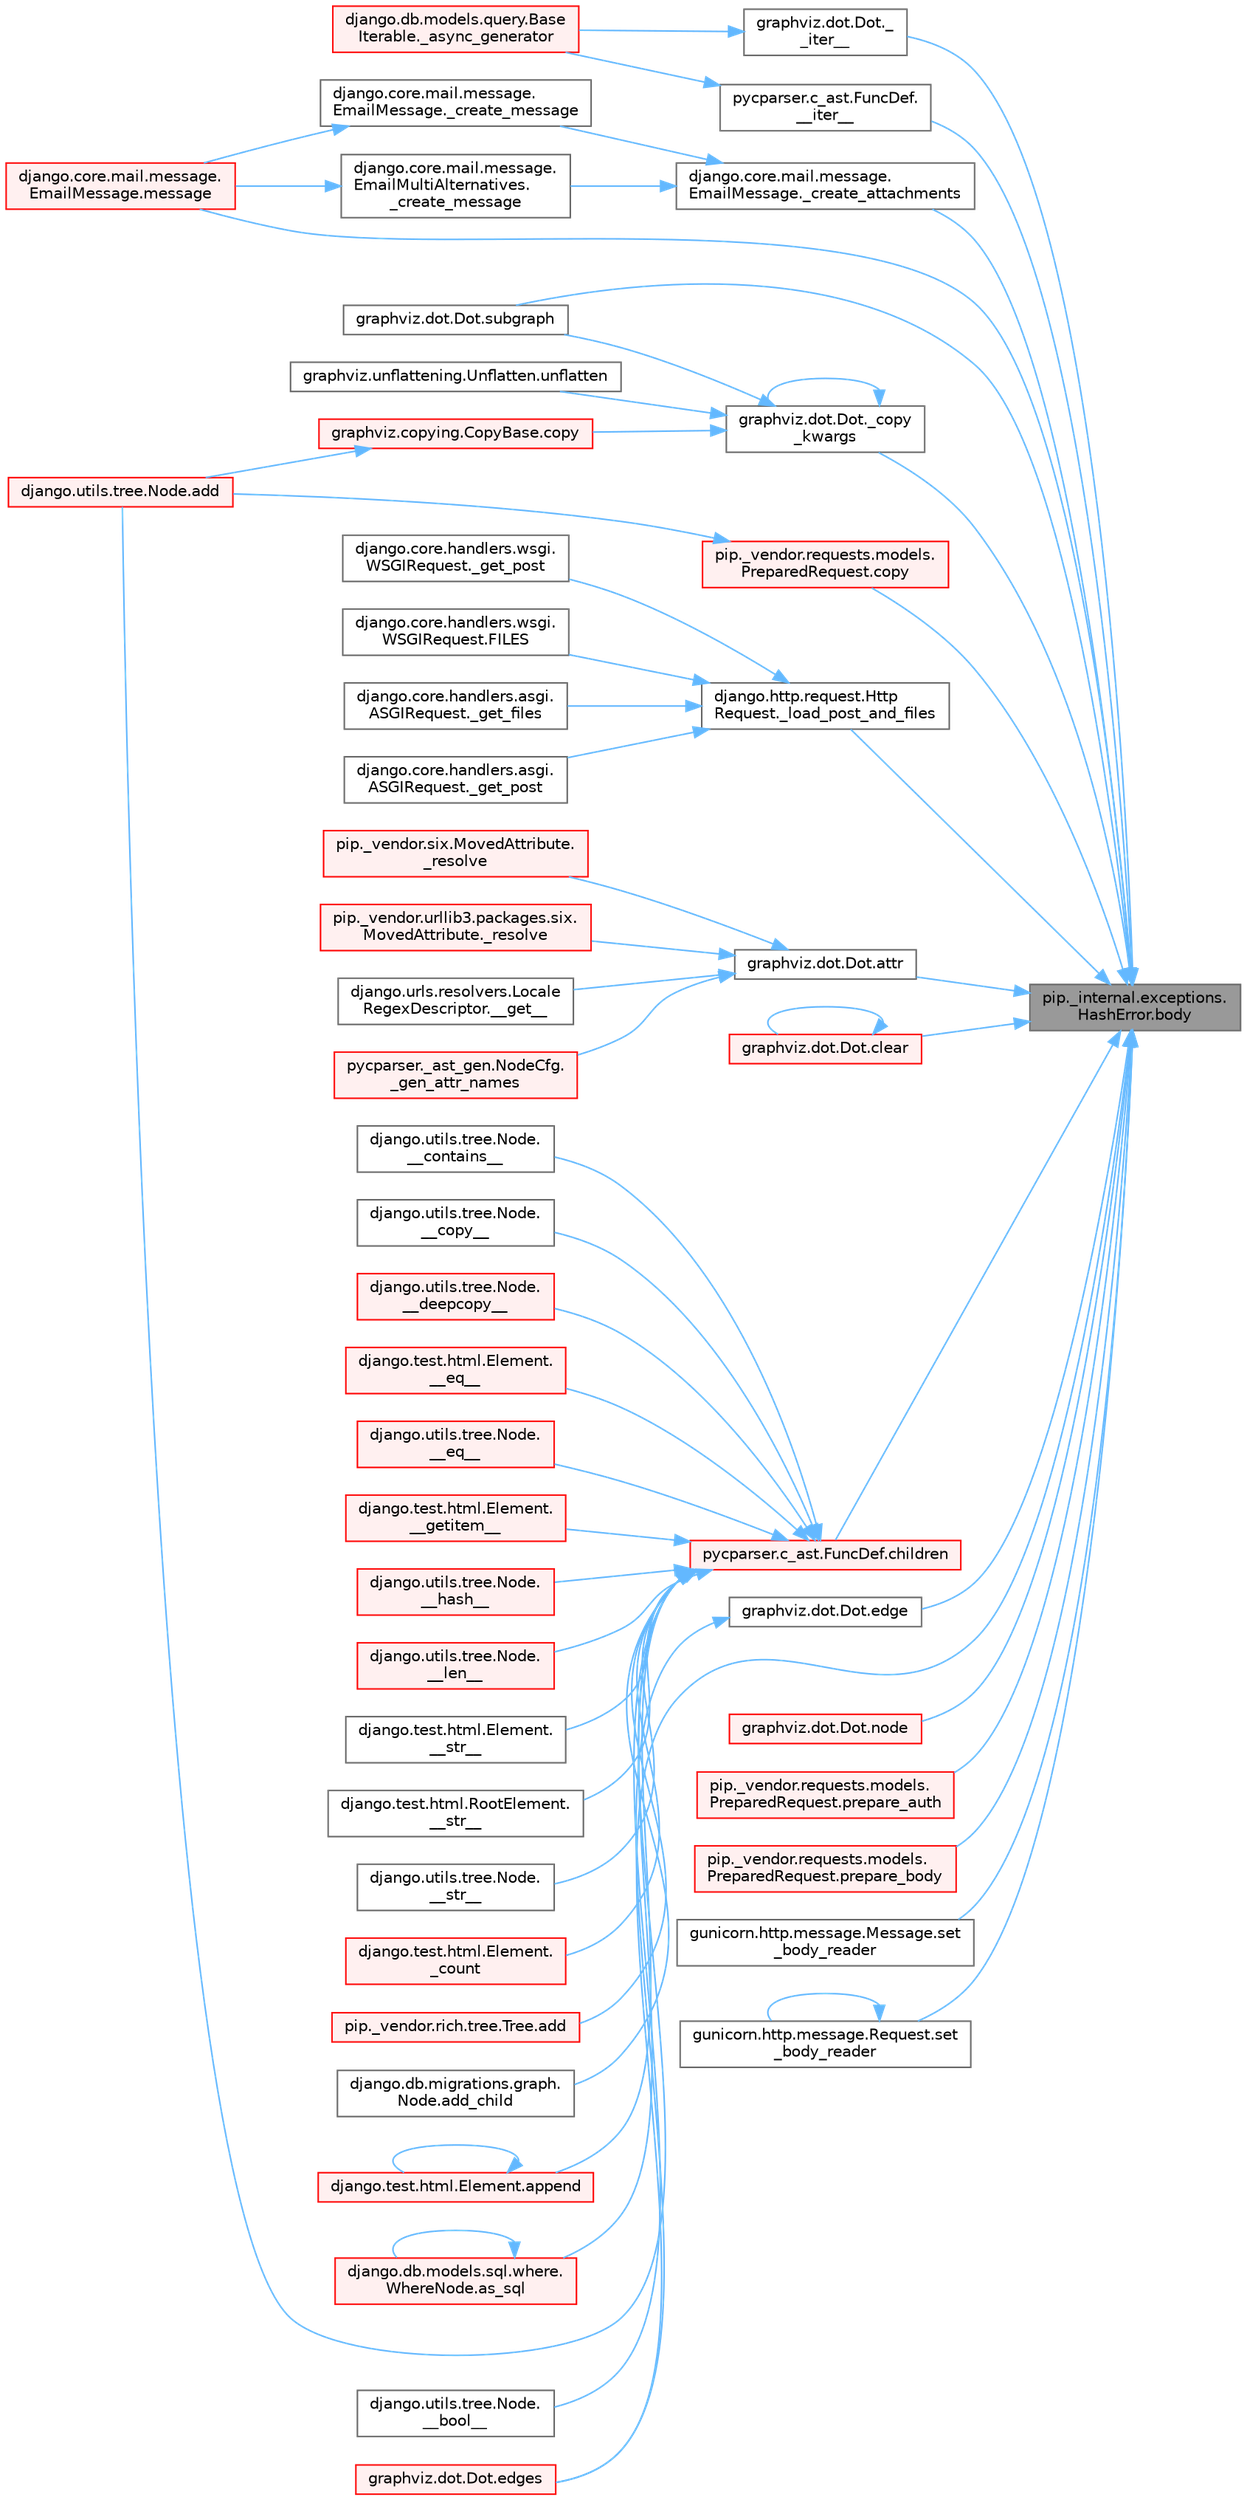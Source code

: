 digraph "pip._internal.exceptions.HashError.body"
{
 // LATEX_PDF_SIZE
  bgcolor="transparent";
  edge [fontname=Helvetica,fontsize=10,labelfontname=Helvetica,labelfontsize=10];
  node [fontname=Helvetica,fontsize=10,shape=box,height=0.2,width=0.4];
  rankdir="RL";
  Node1 [id="Node000001",label="pip._internal.exceptions.\lHashError.body",height=0.2,width=0.4,color="gray40", fillcolor="grey60", style="filled", fontcolor="black",tooltip=" "];
  Node1 -> Node2 [id="edge1_Node000001_Node000002",dir="back",color="steelblue1",style="solid",tooltip=" "];
  Node2 [id="Node000002",label="graphviz.dot.Dot._\l_iter__",height=0.2,width=0.4,color="grey40", fillcolor="white", style="filled",URL="$classgraphviz_1_1dot_1_1_dot.html#ad581ae397ceb7e0bef9698433ce3a2a4",tooltip=" "];
  Node2 -> Node3 [id="edge2_Node000002_Node000003",dir="back",color="steelblue1",style="solid",tooltip=" "];
  Node3 [id="Node000003",label="django.db.models.query.Base\lIterable._async_generator",height=0.2,width=0.4,color="red", fillcolor="#FFF0F0", style="filled",URL="$classdjango_1_1db_1_1models_1_1query_1_1_base_iterable.html#a3ecc2267976bc6628d1fe84d78355144",tooltip=" "];
  Node1 -> Node5 [id="edge3_Node000001_Node000005",dir="back",color="steelblue1",style="solid",tooltip=" "];
  Node5 [id="Node000005",label="pycparser.c_ast.FuncDef.\l__iter__",height=0.2,width=0.4,color="grey40", fillcolor="white", style="filled",URL="$classpycparser_1_1c__ast_1_1_func_def.html#a2061af58cf7fdec25f33b55d7e674d96",tooltip=" "];
  Node5 -> Node3 [id="edge4_Node000005_Node000003",dir="back",color="steelblue1",style="solid",tooltip=" "];
  Node1 -> Node6 [id="edge5_Node000001_Node000006",dir="back",color="steelblue1",style="solid",tooltip=" "];
  Node6 [id="Node000006",label="graphviz.dot.Dot._copy\l_kwargs",height=0.2,width=0.4,color="grey40", fillcolor="white", style="filled",URL="$classgraphviz_1_1dot_1_1_dot.html#a0df662fbb99d266afde0de82227d72e9",tooltip=" "];
  Node6 -> Node6 [id="edge6_Node000006_Node000006",dir="back",color="steelblue1",style="solid",tooltip=" "];
  Node6 -> Node7 [id="edge7_Node000006_Node000007",dir="back",color="steelblue1",style="solid",tooltip=" "];
  Node7 [id="Node000007",label="graphviz.copying.CopyBase.copy",height=0.2,width=0.4,color="red", fillcolor="#FFF0F0", style="filled",URL="$classgraphviz_1_1copying_1_1_copy_base.html#a2f81c0dd9b8d1f25d9aebacfdb5ee284",tooltip=" "];
  Node7 -> Node166 [id="edge8_Node000007_Node000166",dir="back",color="steelblue1",style="solid",tooltip=" "];
  Node166 [id="Node000166",label="django.utils.tree.Node.add",height=0.2,width=0.4,color="red", fillcolor="#FFF0F0", style="filled",URL="$classdjango_1_1utils_1_1tree_1_1_node.html#a2c883d105b5c9cfd32bff72c7469f18c",tooltip=" "];
  Node6 -> Node1565 [id="edge9_Node000006_Node001565",dir="back",color="steelblue1",style="solid",tooltip=" "];
  Node1565 [id="Node001565",label="graphviz.dot.Dot.subgraph",height=0.2,width=0.4,color="grey40", fillcolor="white", style="filled",URL="$classgraphviz_1_1dot_1_1_dot.html#aa9f1022e8fe3d291fb929fbb4af7f831",tooltip=" "];
  Node6 -> Node1566 [id="edge10_Node000006_Node001566",dir="back",color="steelblue1",style="solid",tooltip=" "];
  Node1566 [id="Node001566",label="graphviz.unflattening.Unflatten.unflatten",height=0.2,width=0.4,color="grey40", fillcolor="white", style="filled",URL="$classgraphviz_1_1unflattening_1_1_unflatten.html#a35aae356d671a4b7d284249cdd4ff734",tooltip=" "];
  Node1 -> Node3180 [id="edge11_Node000001_Node003180",dir="back",color="steelblue1",style="solid",tooltip=" "];
  Node3180 [id="Node003180",label="django.core.mail.message.\lEmailMessage._create_attachments",height=0.2,width=0.4,color="grey40", fillcolor="white", style="filled",URL="$classdjango_1_1core_1_1mail_1_1message_1_1_email_message.html#a6d35a6766f3c50c9ccbb975a1f9a7f37",tooltip=" "];
  Node3180 -> Node3181 [id="edge12_Node003180_Node003181",dir="back",color="steelblue1",style="solid",tooltip=" "];
  Node3181 [id="Node003181",label="django.core.mail.message.\lEmailMessage._create_message",height=0.2,width=0.4,color="grey40", fillcolor="white", style="filled",URL="$classdjango_1_1core_1_1mail_1_1message_1_1_email_message.html#a31c0fbc391763bdd9a5275f8a9188383",tooltip=" "];
  Node3181 -> Node3182 [id="edge13_Node003181_Node003182",dir="back",color="steelblue1",style="solid",tooltip=" "];
  Node3182 [id="Node003182",label="django.core.mail.message.\lEmailMessage.message",height=0.2,width=0.4,color="red", fillcolor="#FFF0F0", style="filled",URL="$classdjango_1_1core_1_1mail_1_1message_1_1_email_message.html#abb0f7b60b3f05b0d374e0d91fc1aa42e",tooltip=" "];
  Node3180 -> Node3207 [id="edge14_Node003180_Node003207",dir="back",color="steelblue1",style="solid",tooltip=" "];
  Node3207 [id="Node003207",label="django.core.mail.message.\lEmailMultiAlternatives.\l_create_message",height=0.2,width=0.4,color="grey40", fillcolor="white", style="filled",URL="$classdjango_1_1core_1_1mail_1_1message_1_1_email_multi_alternatives.html#aca1d6cc9e7b907373cbd4e5c9bd635e2",tooltip=" "];
  Node3207 -> Node3182 [id="edge15_Node003207_Node003182",dir="back",color="steelblue1",style="solid",tooltip=" "];
  Node1 -> Node3208 [id="edge16_Node000001_Node003208",dir="back",color="steelblue1",style="solid",tooltip=" "];
  Node3208 [id="Node003208",label="django.http.request.Http\lRequest._load_post_and_files",height=0.2,width=0.4,color="grey40", fillcolor="white", style="filled",URL="$classdjango_1_1http_1_1request_1_1_http_request.html#a04522e2fced67c5d584baa4acb82a98d",tooltip=" "];
  Node3208 -> Node3209 [id="edge17_Node003208_Node003209",dir="back",color="steelblue1",style="solid",tooltip=" "];
  Node3209 [id="Node003209",label="django.core.handlers.asgi.\lASGIRequest._get_files",height=0.2,width=0.4,color="grey40", fillcolor="white", style="filled",URL="$classdjango_1_1core_1_1handlers_1_1asgi_1_1_a_s_g_i_request.html#a12fac286f656c6f170954dd81854b89c",tooltip=" "];
  Node3208 -> Node3210 [id="edge18_Node003208_Node003210",dir="back",color="steelblue1",style="solid",tooltip=" "];
  Node3210 [id="Node003210",label="django.core.handlers.asgi.\lASGIRequest._get_post",height=0.2,width=0.4,color="grey40", fillcolor="white", style="filled",URL="$classdjango_1_1core_1_1handlers_1_1asgi_1_1_a_s_g_i_request.html#a39487ebb0360fa49ef29aca2df0a07d5",tooltip=" "];
  Node3208 -> Node3211 [id="edge19_Node003208_Node003211",dir="back",color="steelblue1",style="solid",tooltip=" "];
  Node3211 [id="Node003211",label="django.core.handlers.wsgi.\lWSGIRequest._get_post",height=0.2,width=0.4,color="grey40", fillcolor="white", style="filled",URL="$classdjango_1_1core_1_1handlers_1_1wsgi_1_1_w_s_g_i_request.html#aac7db190f51166bfeca8b700e214ac16",tooltip=" "];
  Node3208 -> Node3212 [id="edge20_Node003208_Node003212",dir="back",color="steelblue1",style="solid",tooltip=" "];
  Node3212 [id="Node003212",label="django.core.handlers.wsgi.\lWSGIRequest.FILES",height=0.2,width=0.4,color="grey40", fillcolor="white", style="filled",URL="$classdjango_1_1core_1_1handlers_1_1wsgi_1_1_w_s_g_i_request.html#a940ee74f7404e33b0297d070b0b3d391",tooltip=" "];
  Node1 -> Node3213 [id="edge21_Node000001_Node003213",dir="back",color="steelblue1",style="solid",tooltip=" "];
  Node3213 [id="Node003213",label="graphviz.dot.Dot.attr",height=0.2,width=0.4,color="grey40", fillcolor="white", style="filled",URL="$classgraphviz_1_1dot_1_1_dot.html#aac3185c2930a67bdd006437954275aac",tooltip=" "];
  Node3213 -> Node1908 [id="edge22_Node003213_Node001908",dir="back",color="steelblue1",style="solid",tooltip=" "];
  Node1908 [id="Node001908",label="django.urls.resolvers.Locale\lRegexDescriptor.__get__",height=0.2,width=0.4,color="grey40", fillcolor="white", style="filled",URL="$classdjango_1_1urls_1_1resolvers_1_1_locale_regex_descriptor.html#a8d41437a3151a334ef9e050b13ec5441",tooltip=" "];
  Node3213 -> Node1909 [id="edge23_Node003213_Node001909",dir="back",color="steelblue1",style="solid",tooltip=" "];
  Node1909 [id="Node001909",label="pycparser._ast_gen.NodeCfg.\l_gen_attr_names",height=0.2,width=0.4,color="red", fillcolor="#FFF0F0", style="filled",URL="$classpycparser_1_1__ast__gen_1_1_node_cfg.html#af0409e8f9ea11903c680df07b810410d",tooltip=" "];
  Node3213 -> Node1910 [id="edge24_Node003213_Node001910",dir="back",color="steelblue1",style="solid",tooltip=" "];
  Node1910 [id="Node001910",label="pip._vendor.six.MovedAttribute.\l_resolve",height=0.2,width=0.4,color="red", fillcolor="#FFF0F0", style="filled",URL="$classpip_1_1__vendor_1_1six_1_1_moved_attribute.html#a60cdbd707c7d372e9a6717aaf5ed4ab9",tooltip=" "];
  Node3213 -> Node1911 [id="edge25_Node003213_Node001911",dir="back",color="steelblue1",style="solid",tooltip=" "];
  Node1911 [id="Node001911",label="pip._vendor.urllib3.packages.six.\lMovedAttribute._resolve",height=0.2,width=0.4,color="red", fillcolor="#FFF0F0", style="filled",URL="$classpip_1_1__vendor_1_1urllib3_1_1packages_1_1six_1_1_moved_attribute.html#a0829a257e906c213c037f0f1cdc08794",tooltip=" "];
  Node1 -> Node3214 [id="edge26_Node000001_Node003214",dir="back",color="steelblue1",style="solid",tooltip=" "];
  Node3214 [id="Node003214",label="pycparser.c_ast.FuncDef.children",height=0.2,width=0.4,color="red", fillcolor="#FFF0F0", style="filled",URL="$classpycparser_1_1c__ast_1_1_func_def.html#a1bfc96ad25c5d686f449a4bea0b93431",tooltip=" "];
  Node3214 -> Node1186 [id="edge27_Node003214_Node001186",dir="back",color="steelblue1",style="solid",tooltip=" "];
  Node1186 [id="Node001186",label="django.utils.tree.Node.\l__bool__",height=0.2,width=0.4,color="grey40", fillcolor="white", style="filled",URL="$classdjango_1_1utils_1_1tree_1_1_node.html#a70a56e9492f929d850eebc44de75e25c",tooltip=" "];
  Node3214 -> Node1187 [id="edge28_Node003214_Node001187",dir="back",color="steelblue1",style="solid",tooltip=" "];
  Node1187 [id="Node001187",label="django.utils.tree.Node.\l__contains__",height=0.2,width=0.4,color="grey40", fillcolor="white", style="filled",URL="$classdjango_1_1utils_1_1tree_1_1_node.html#ab55c47b46f14e5fde108b1c3cf95d93a",tooltip=" "];
  Node3214 -> Node299 [id="edge29_Node003214_Node000299",dir="back",color="steelblue1",style="solid",tooltip=" "];
  Node299 [id="Node000299",label="django.utils.tree.Node.\l__copy__",height=0.2,width=0.4,color="grey40", fillcolor="white", style="filled",URL="$classdjango_1_1utils_1_1tree_1_1_node.html#abae878f6b4500b8b241c23d8fac46e63",tooltip=" "];
  Node3214 -> Node300 [id="edge30_Node003214_Node000300",dir="back",color="steelblue1",style="solid",tooltip=" "];
  Node300 [id="Node000300",label="django.utils.tree.Node.\l__deepcopy__",height=0.2,width=0.4,color="red", fillcolor="#FFF0F0", style="filled",URL="$classdjango_1_1utils_1_1tree_1_1_node.html#a38840c46ded3963808edbeec90765d6b",tooltip=" "];
  Node3214 -> Node962 [id="edge31_Node003214_Node000962",dir="back",color="steelblue1",style="solid",tooltip=" "];
  Node962 [id="Node000962",label="django.test.html.Element.\l__eq__",height=0.2,width=0.4,color="red", fillcolor="#FFF0F0", style="filled",URL="$classdjango_1_1test_1_1html_1_1_element.html#a287e83f2ae4a6f13b9e00d7b70ee5d47",tooltip=" "];
  Node3214 -> Node1188 [id="edge32_Node003214_Node001188",dir="back",color="steelblue1",style="solid",tooltip=" "];
  Node1188 [id="Node001188",label="django.utils.tree.Node.\l__eq__",height=0.2,width=0.4,color="red", fillcolor="#FFF0F0", style="filled",URL="$classdjango_1_1utils_1_1tree_1_1_node.html#a0004316d098c61c046aef21dece2cce8",tooltip=" "];
  Node3214 -> Node1189 [id="edge33_Node003214_Node001189",dir="back",color="steelblue1",style="solid",tooltip=" "];
  Node1189 [id="Node001189",label="django.test.html.Element.\l__getitem__",height=0.2,width=0.4,color="red", fillcolor="#FFF0F0", style="filled",URL="$classdjango_1_1test_1_1html_1_1_element.html#a50df5974a8fa0b0bdc93fdbeb2db7a49",tooltip=" "];
  Node3214 -> Node1190 [id="edge34_Node003214_Node001190",dir="back",color="steelblue1",style="solid",tooltip=" "];
  Node1190 [id="Node001190",label="django.utils.tree.Node.\l__hash__",height=0.2,width=0.4,color="red", fillcolor="#FFF0F0", style="filled",URL="$classdjango_1_1utils_1_1tree_1_1_node.html#ad90478bdeb4e4284385a20cb629f5b9c",tooltip=" "];
  Node3214 -> Node1191 [id="edge35_Node003214_Node001191",dir="back",color="steelblue1",style="solid",tooltip=" "];
  Node1191 [id="Node001191",label="django.utils.tree.Node.\l__len__",height=0.2,width=0.4,color="red", fillcolor="#FFF0F0", style="filled",URL="$classdjango_1_1utils_1_1tree_1_1_node.html#adfb069350f968cc822337df8dd3972cd",tooltip=" "];
  Node3214 -> Node1017 [id="edge36_Node003214_Node001017",dir="back",color="steelblue1",style="solid",tooltip=" "];
  Node1017 [id="Node001017",label="django.test.html.Element.\l__str__",height=0.2,width=0.4,color="grey40", fillcolor="white", style="filled",URL="$classdjango_1_1test_1_1html_1_1_element.html#a64d65b77132b5ae721ff0862e0440d38",tooltip=" "];
  Node3214 -> Node1192 [id="edge37_Node003214_Node001192",dir="back",color="steelblue1",style="solid",tooltip=" "];
  Node1192 [id="Node001192",label="django.test.html.RootElement.\l__str__",height=0.2,width=0.4,color="grey40", fillcolor="white", style="filled",URL="$classdjango_1_1test_1_1html_1_1_root_element.html#a0a23f27acaaafe4eec2628245fbfd399",tooltip=" "];
  Node3214 -> Node1193 [id="edge38_Node003214_Node001193",dir="back",color="steelblue1",style="solid",tooltip=" "];
  Node1193 [id="Node001193",label="django.utils.tree.Node.\l__str__",height=0.2,width=0.4,color="grey40", fillcolor="white", style="filled",URL="$classdjango_1_1utils_1_1tree_1_1_node.html#af5edff9bf0b3238652c57425e2eda469",tooltip=" "];
  Node3214 -> Node1194 [id="edge39_Node003214_Node001194",dir="back",color="steelblue1",style="solid",tooltip=" "];
  Node1194 [id="Node001194",label="django.test.html.Element.\l_count",height=0.2,width=0.4,color="red", fillcolor="#FFF0F0", style="filled",URL="$classdjango_1_1test_1_1html_1_1_element.html#a41931b250e40c64a492d92a08ecda738",tooltip=" "];
  Node3214 -> Node166 [id="edge40_Node003214_Node000166",dir="back",color="steelblue1",style="solid",tooltip=" "];
  Node3214 -> Node1210 [id="edge41_Node003214_Node001210",dir="back",color="steelblue1",style="solid",tooltip=" "];
  Node1210 [id="Node001210",label="pip._vendor.rich.tree.Tree.add",height=0.2,width=0.4,color="red", fillcolor="#FFF0F0", style="filled",URL="$classpip_1_1__vendor_1_1rich_1_1tree_1_1_tree.html#a0ce550864757b1ee2756237b6e754aae",tooltip=" "];
  Node3214 -> Node1211 [id="edge42_Node003214_Node001211",dir="back",color="steelblue1",style="solid",tooltip=" "];
  Node1211 [id="Node001211",label="django.db.migrations.graph.\lNode.add_child",height=0.2,width=0.4,color="grey40", fillcolor="white", style="filled",URL="$classdjango_1_1db_1_1migrations_1_1graph_1_1_node.html#ab19fb2c4c58dbfa6d5223c59d5cad529",tooltip=" "];
  Node3214 -> Node1212 [id="edge43_Node003214_Node001212",dir="back",color="steelblue1",style="solid",tooltip=" "];
  Node1212 [id="Node001212",label="django.test.html.Element.append",height=0.2,width=0.4,color="red", fillcolor="#FFF0F0", style="filled",URL="$classdjango_1_1test_1_1html_1_1_element.html#a777b8a687c36ca1eae49eabec1963e0c",tooltip=" "];
  Node1212 -> Node1212 [id="edge44_Node001212_Node001212",dir="back",color="steelblue1",style="solid",tooltip=" "];
  Node3214 -> Node1213 [id="edge45_Node003214_Node001213",dir="back",color="steelblue1",style="solid",tooltip=" "];
  Node1213 [id="Node001213",label="django.db.models.sql.where.\lWhereNode.as_sql",height=0.2,width=0.4,color="red", fillcolor="#FFF0F0", style="filled",URL="$classdjango_1_1db_1_1models_1_1sql_1_1where_1_1_where_node.html#aea3cf4a913c71f0c181e6e81b819b590",tooltip=" "];
  Node1213 -> Node1213 [id="edge46_Node001213_Node001213",dir="back",color="steelblue1",style="solid",tooltip=" "];
  Node1 -> Node3215 [id="edge47_Node000001_Node003215",dir="back",color="steelblue1",style="solid",tooltip=" "];
  Node3215 [id="Node003215",label="graphviz.dot.Dot.clear",height=0.2,width=0.4,color="red", fillcolor="#FFF0F0", style="filled",URL="$classgraphviz_1_1dot_1_1_dot.html#a3739c3ecf0ed2c2ea589738870819ef0",tooltip=" "];
  Node3215 -> Node3215 [id="edge48_Node003215_Node003215",dir="back",color="steelblue1",style="solid",tooltip=" "];
  Node1 -> Node2221 [id="edge49_Node000001_Node002221",dir="back",color="steelblue1",style="solid",tooltip=" "];
  Node2221 [id="Node002221",label="pip._vendor.requests.models.\lPreparedRequest.copy",height=0.2,width=0.4,color="red", fillcolor="#FFF0F0", style="filled",URL="$classpip_1_1__vendor_1_1requests_1_1models_1_1_prepared_request.html#a7548cd215dfcd985b529c710800d964a",tooltip=" "];
  Node2221 -> Node166 [id="edge50_Node002221_Node000166",dir="back",color="steelblue1",style="solid",tooltip=" "];
  Node1 -> Node3216 [id="edge51_Node000001_Node003216",dir="back",color="steelblue1",style="solid",tooltip=" "];
  Node3216 [id="Node003216",label="graphviz.dot.Dot.edge",height=0.2,width=0.4,color="grey40", fillcolor="white", style="filled",URL="$classgraphviz_1_1dot_1_1_dot.html#acfed522dea9ecbb061caadbf0da4f99e",tooltip=" "];
  Node3216 -> Node3217 [id="edge52_Node003216_Node003217",dir="back",color="steelblue1",style="solid",tooltip=" "];
  Node3217 [id="Node003217",label="graphviz.dot.Dot.edges",height=0.2,width=0.4,color="red", fillcolor="#FFF0F0", style="filled",URL="$classgraphviz_1_1dot_1_1_dot.html#ad34bf1b1b81bc4eaea4bd8ac157db5f8",tooltip=" "];
  Node1 -> Node3217 [id="edge53_Node000001_Node003217",dir="back",color="steelblue1",style="solid",tooltip=" "];
  Node1 -> Node3182 [id="edge54_Node000001_Node003182",dir="back",color="steelblue1",style="solid",tooltip=" "];
  Node1 -> Node3221 [id="edge55_Node000001_Node003221",dir="back",color="steelblue1",style="solid",tooltip=" "];
  Node3221 [id="Node003221",label="graphviz.dot.Dot.node",height=0.2,width=0.4,color="red", fillcolor="#FFF0F0", style="filled",URL="$classgraphviz_1_1dot_1_1_dot.html#af318ae6a778bf479d602de6a18bf0b25",tooltip=" "];
  Node1 -> Node2235 [id="edge56_Node000001_Node002235",dir="back",color="steelblue1",style="solid",tooltip=" "];
  Node2235 [id="Node002235",label="pip._vendor.requests.models.\lPreparedRequest.prepare_auth",height=0.2,width=0.4,color="red", fillcolor="#FFF0F0", style="filled",URL="$classpip_1_1__vendor_1_1requests_1_1models_1_1_prepared_request.html#afc74f6c309d18d59e7db47170805362d",tooltip=" "];
  Node1 -> Node3234 [id="edge57_Node000001_Node003234",dir="back",color="steelblue1",style="solid",tooltip=" "];
  Node3234 [id="Node003234",label="pip._vendor.requests.models.\lPreparedRequest.prepare_body",height=0.2,width=0.4,color="red", fillcolor="#FFF0F0", style="filled",URL="$classpip_1_1__vendor_1_1requests_1_1models_1_1_prepared_request.html#a0a22d41c14ae71da0f98c43f2972511a",tooltip=" "];
  Node1 -> Node2519 [id="edge58_Node000001_Node002519",dir="back",color="steelblue1",style="solid",tooltip=" "];
  Node2519 [id="Node002519",label="gunicorn.http.message.Message.set\l_body_reader",height=0.2,width=0.4,color="grey40", fillcolor="white", style="filled",URL="$classgunicorn_1_1http_1_1message_1_1_message.html#aef68376778a5f5000498cd026c7e8abe",tooltip=" "];
  Node1 -> Node3235 [id="edge59_Node000001_Node003235",dir="back",color="steelblue1",style="solid",tooltip=" "];
  Node3235 [id="Node003235",label="gunicorn.http.message.Request.set\l_body_reader",height=0.2,width=0.4,color="grey40", fillcolor="white", style="filled",URL="$classgunicorn_1_1http_1_1message_1_1_request.html#a7868476ed63690075e0cf40e5a3f2694",tooltip=" "];
  Node3235 -> Node3235 [id="edge60_Node003235_Node003235",dir="back",color="steelblue1",style="solid",tooltip=" "];
  Node1 -> Node1565 [id="edge61_Node000001_Node001565",dir="back",color="steelblue1",style="solid",tooltip=" "];
}
